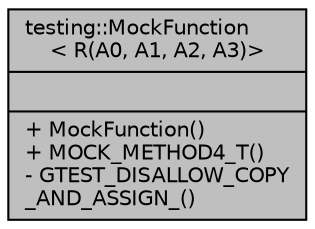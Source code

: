 digraph "testing::MockFunction&lt; R(A0, A1, A2, A3)&gt;"
{
  edge [fontname="Helvetica",fontsize="10",labelfontname="Helvetica",labelfontsize="10"];
  node [fontname="Helvetica",fontsize="10",shape=record];
  Node1 [label="{testing::MockFunction\l\< R(A0, A1, A2, A3)\>\n||+ MockFunction()\l+ MOCK_METHOD4_T()\l- GTEST_DISALLOW_COPY\l_AND_ASSIGN_()\l}",height=0.2,width=0.4,color="black", fillcolor="grey75", style="filled", fontcolor="black"];
}
